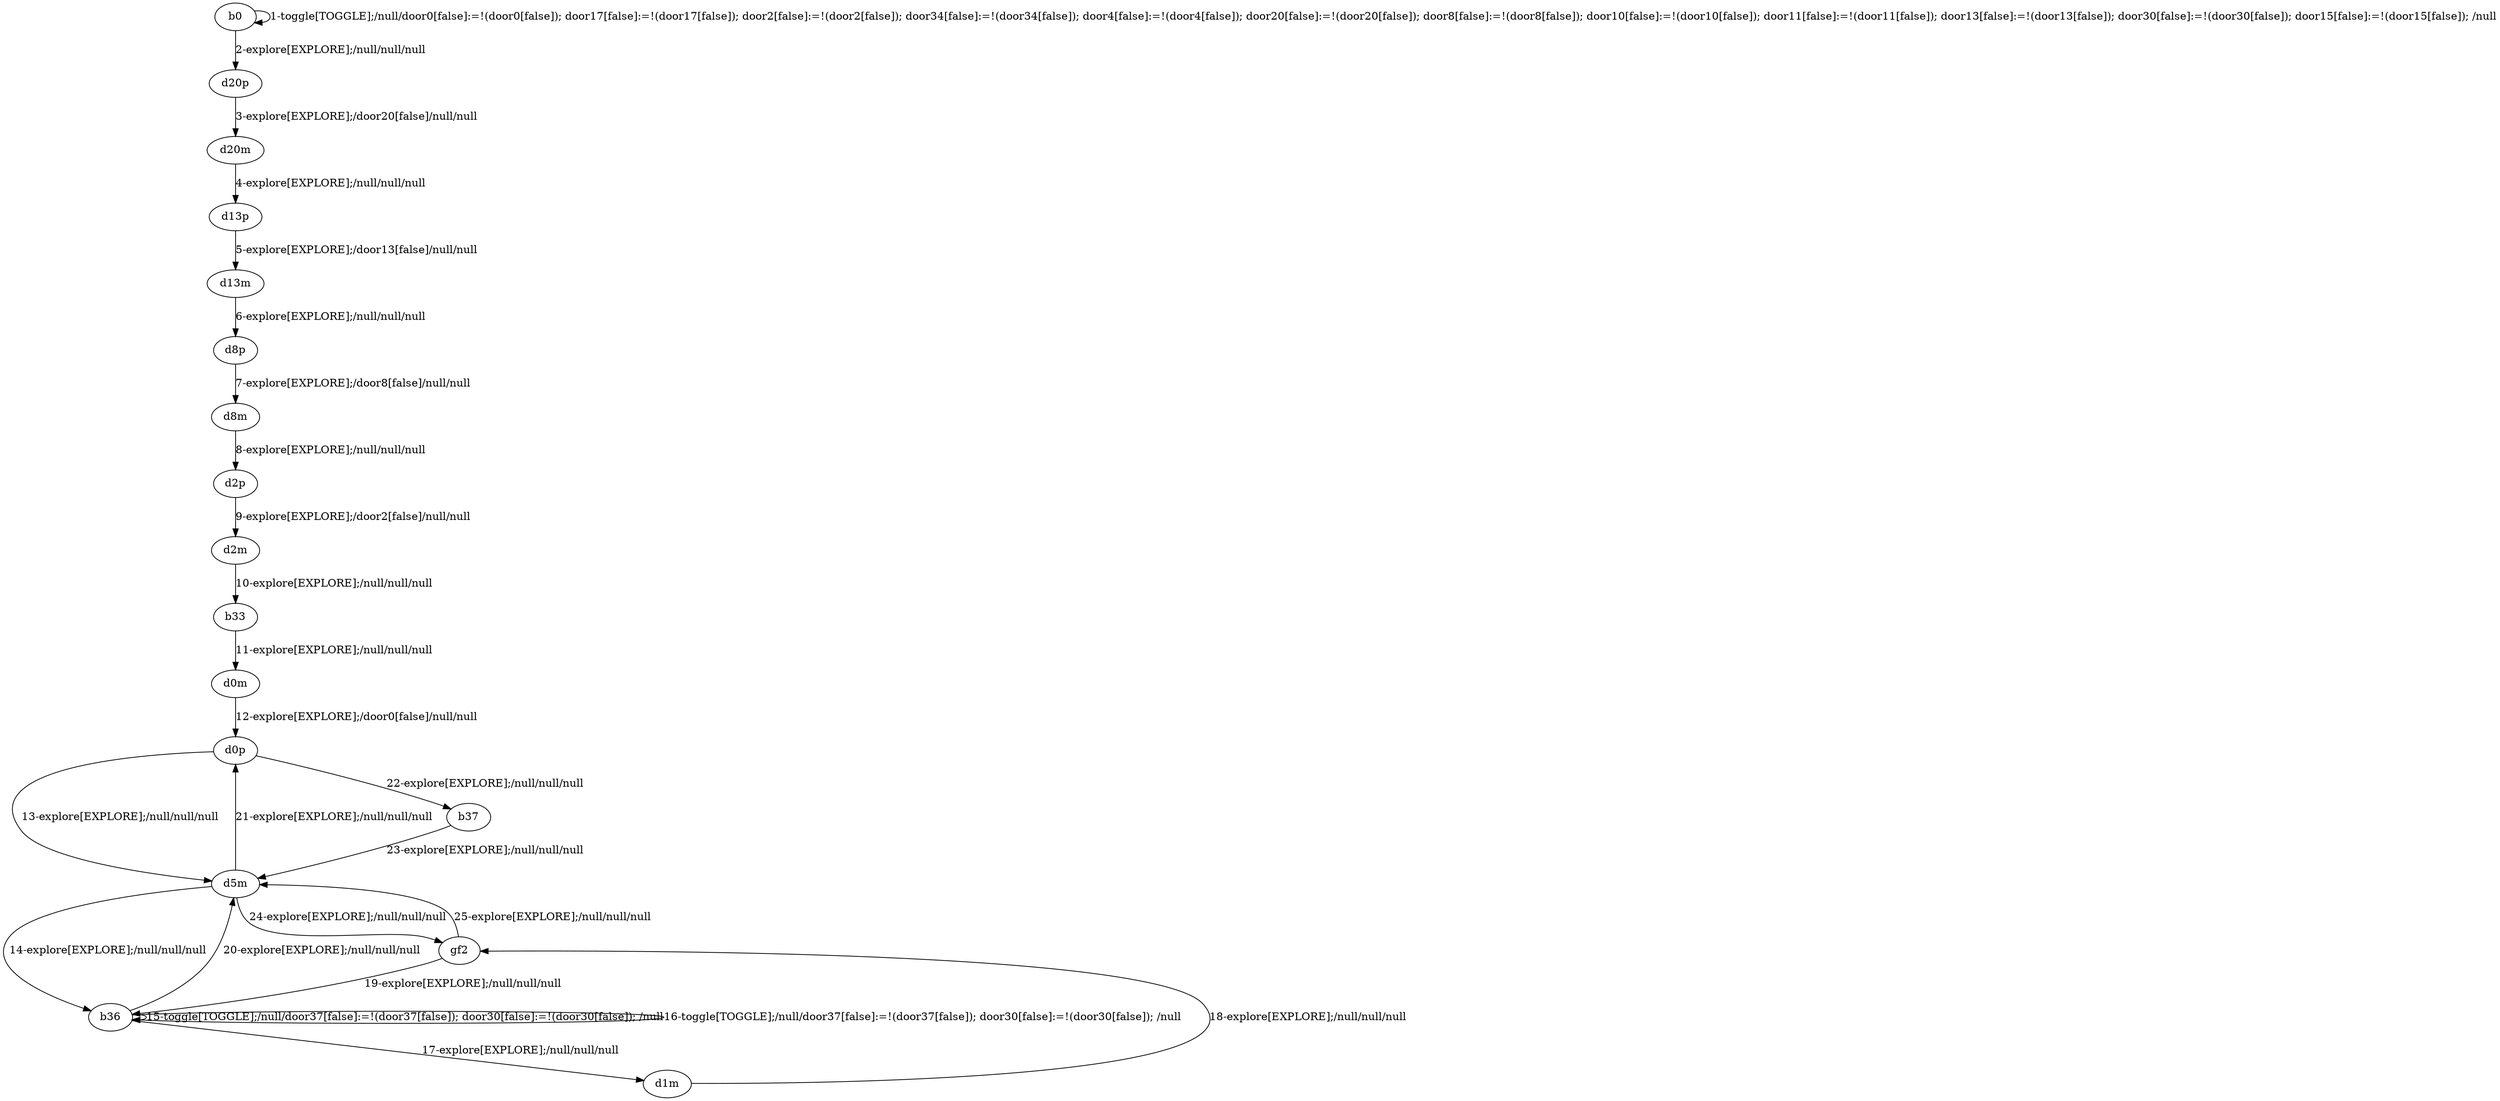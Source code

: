 # Total number of goals covered by this test: 7
# d5m --> gf2
# gf2 --> b36
# b36 --> b36
# b36 --> d1m
# d0p --> d5m
# d5m --> b36
# b37 --> d5m

digraph g {
"b0" -> "b0" [label = "1-toggle[TOGGLE];/null/door0[false]:=!(door0[false]); door17[false]:=!(door17[false]); door2[false]:=!(door2[false]); door34[false]:=!(door34[false]); door4[false]:=!(door4[false]); door20[false]:=!(door20[false]); door8[false]:=!(door8[false]); door10[false]:=!(door10[false]); door11[false]:=!(door11[false]); door13[false]:=!(door13[false]); door30[false]:=!(door30[false]); door15[false]:=!(door15[false]); /null"];
"b0" -> "d20p" [label = "2-explore[EXPLORE];/null/null/null"];
"d20p" -> "d20m" [label = "3-explore[EXPLORE];/door20[false]/null/null"];
"d20m" -> "d13p" [label = "4-explore[EXPLORE];/null/null/null"];
"d13p" -> "d13m" [label = "5-explore[EXPLORE];/door13[false]/null/null"];
"d13m" -> "d8p" [label = "6-explore[EXPLORE];/null/null/null"];
"d8p" -> "d8m" [label = "7-explore[EXPLORE];/door8[false]/null/null"];
"d8m" -> "d2p" [label = "8-explore[EXPLORE];/null/null/null"];
"d2p" -> "d2m" [label = "9-explore[EXPLORE];/door2[false]/null/null"];
"d2m" -> "b33" [label = "10-explore[EXPLORE];/null/null/null"];
"b33" -> "d0m" [label = "11-explore[EXPLORE];/null/null/null"];
"d0m" -> "d0p" [label = "12-explore[EXPLORE];/door0[false]/null/null"];
"d0p" -> "d5m" [label = "13-explore[EXPLORE];/null/null/null"];
"d5m" -> "b36" [label = "14-explore[EXPLORE];/null/null/null"];
"b36" -> "b36" [label = "15-toggle[TOGGLE];/null/door37[false]:=!(door37[false]); door30[false]:=!(door30[false]); /null"];
"b36" -> "b36" [label = "16-toggle[TOGGLE];/null/door37[false]:=!(door37[false]); door30[false]:=!(door30[false]); /null"];
"b36" -> "d1m" [label = "17-explore[EXPLORE];/null/null/null"];
"d1m" -> "gf2" [label = "18-explore[EXPLORE];/null/null/null"];
"gf2" -> "b36" [label = "19-explore[EXPLORE];/null/null/null"];
"b36" -> "d5m" [label = "20-explore[EXPLORE];/null/null/null"];
"d5m" -> "d0p" [label = "21-explore[EXPLORE];/null/null/null"];
"d0p" -> "b37" [label = "22-explore[EXPLORE];/null/null/null"];
"b37" -> "d5m" [label = "23-explore[EXPLORE];/null/null/null"];
"d5m" -> "gf2" [label = "24-explore[EXPLORE];/null/null/null"];
"gf2" -> "d5m" [label = "25-explore[EXPLORE];/null/null/null"];
}